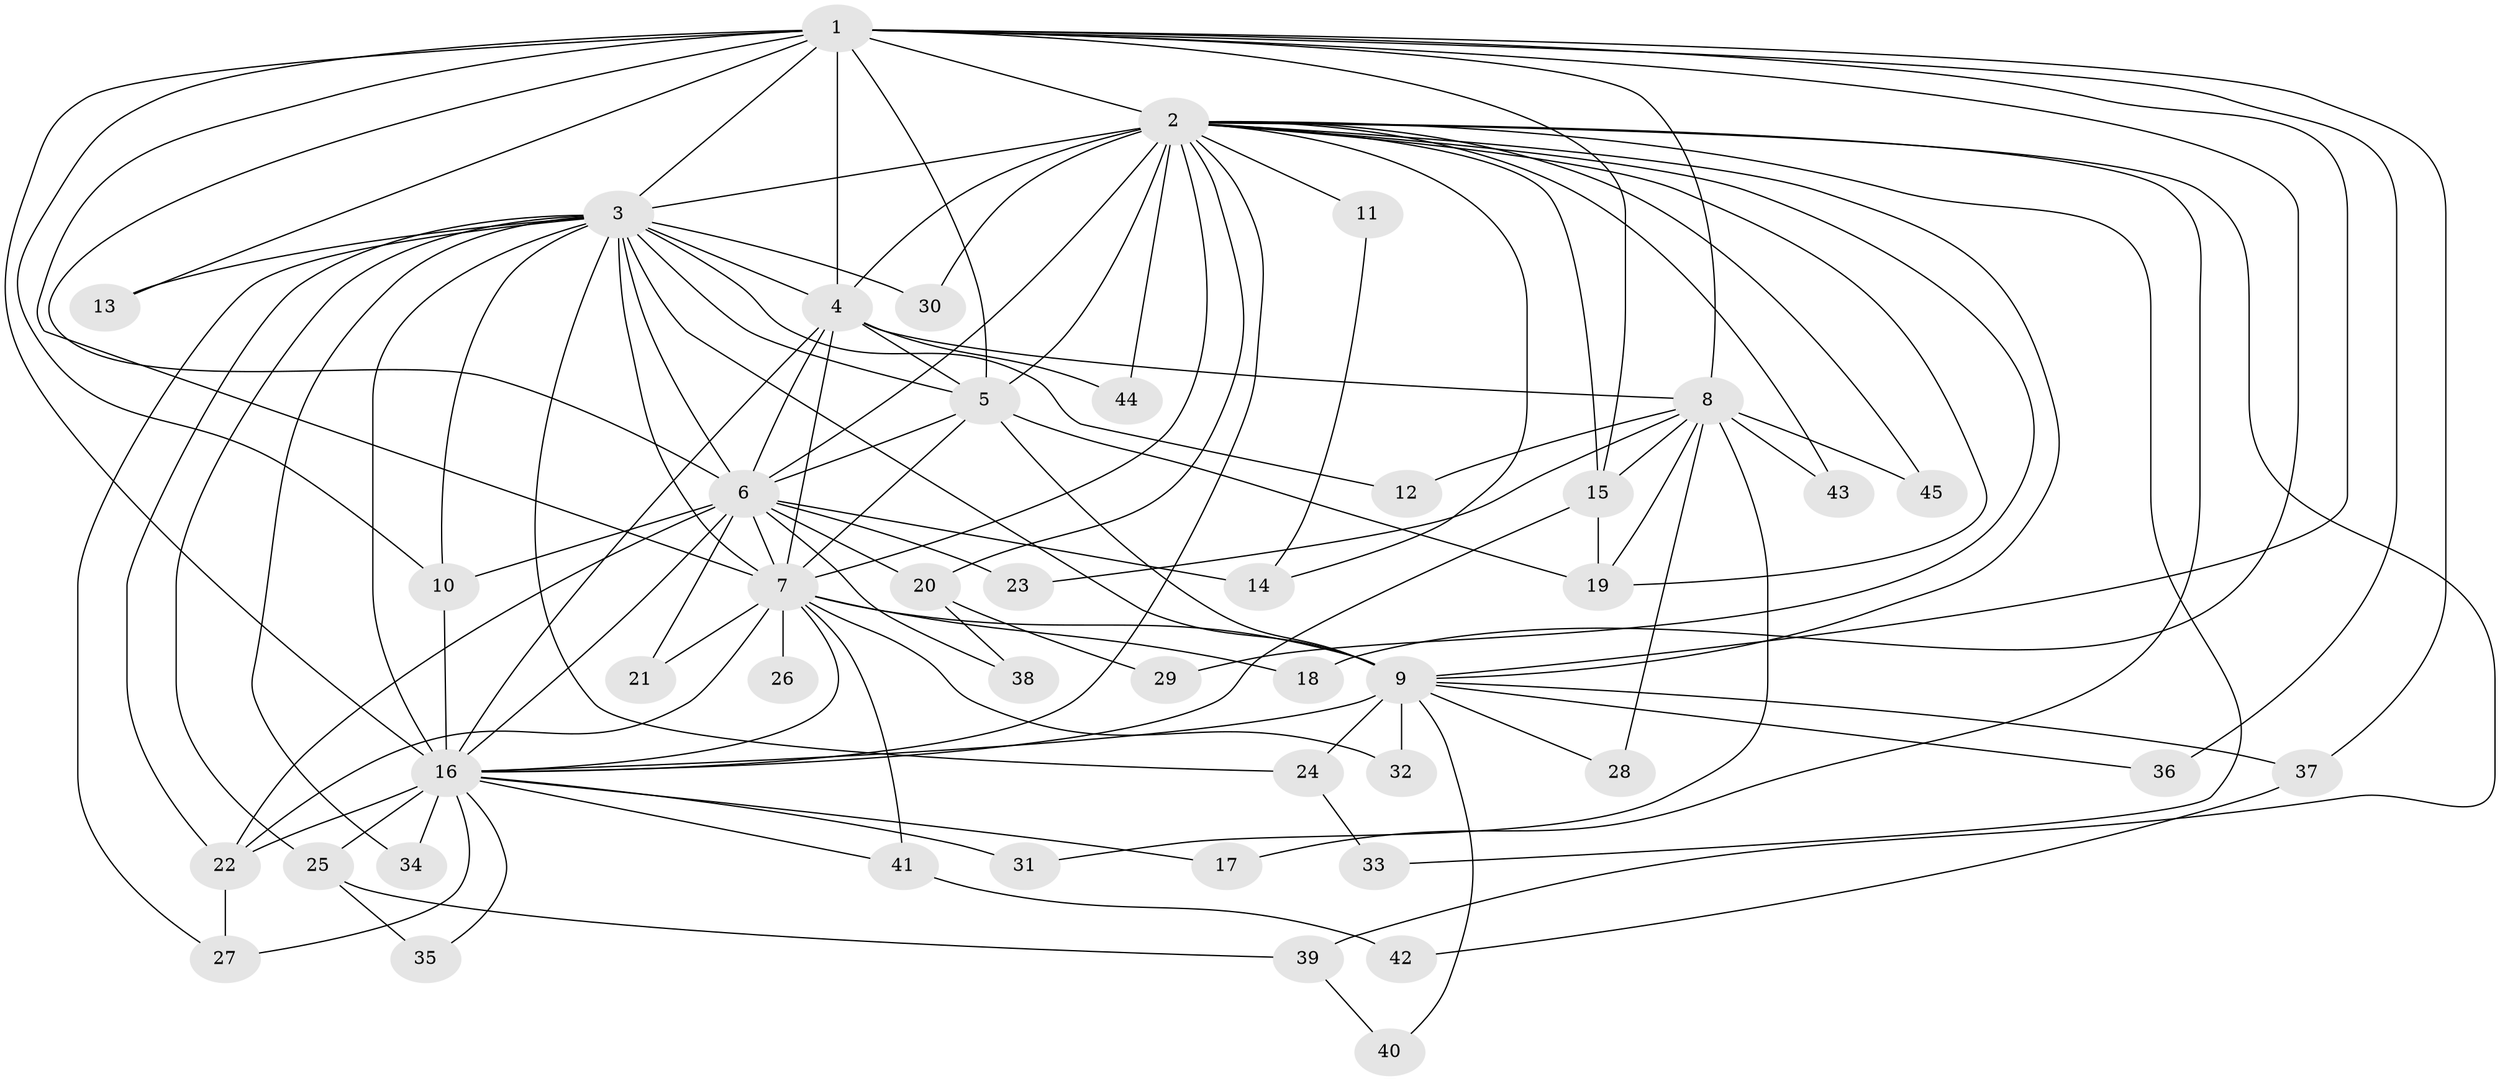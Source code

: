 // original degree distribution, {12: 0.011111111111111112, 24: 0.011111111111111112, 20: 0.044444444444444446, 19: 0.011111111111111112, 15: 0.011111111111111112, 21: 0.011111111111111112, 18: 0.011111111111111112, 11: 0.011111111111111112, 10: 0.011111111111111112, 4: 0.12222222222222222, 2: 0.5777777777777777, 3: 0.14444444444444443, 7: 0.011111111111111112, 6: 0.011111111111111112}
// Generated by graph-tools (version 1.1) at 2025/49/03/04/25 22:49:55]
// undirected, 45 vertices, 113 edges
graph export_dot {
  node [color=gray90,style=filled];
  1;
  2;
  3;
  4;
  5;
  6;
  7;
  8;
  9;
  10;
  11;
  12;
  13;
  14;
  15;
  16;
  17;
  18;
  19;
  20;
  21;
  22;
  23;
  24;
  25;
  26;
  27;
  28;
  29;
  30;
  31;
  32;
  33;
  34;
  35;
  36;
  37;
  38;
  39;
  40;
  41;
  42;
  43;
  44;
  45;
  1 -- 2 [weight=6.0];
  1 -- 3 [weight=2.0];
  1 -- 4 [weight=9.0];
  1 -- 5 [weight=1.0];
  1 -- 6 [weight=2.0];
  1 -- 7 [weight=1.0];
  1 -- 8 [weight=2.0];
  1 -- 9 [weight=2.0];
  1 -- 10 [weight=1.0];
  1 -- 13 [weight=1.0];
  1 -- 15 [weight=1.0];
  1 -- 16 [weight=2.0];
  1 -- 18 [weight=1.0];
  1 -- 36 [weight=1.0];
  1 -- 37 [weight=1.0];
  2 -- 3 [weight=4.0];
  2 -- 4 [weight=4.0];
  2 -- 5 [weight=2.0];
  2 -- 6 [weight=2.0];
  2 -- 7 [weight=2.0];
  2 -- 9 [weight=2.0];
  2 -- 11 [weight=2.0];
  2 -- 14 [weight=1.0];
  2 -- 15 [weight=2.0];
  2 -- 16 [weight=1.0];
  2 -- 17 [weight=1.0];
  2 -- 19 [weight=1.0];
  2 -- 20 [weight=3.0];
  2 -- 29 [weight=1.0];
  2 -- 30 [weight=1.0];
  2 -- 33 [weight=1.0];
  2 -- 39 [weight=1.0];
  2 -- 43 [weight=1.0];
  2 -- 44 [weight=1.0];
  2 -- 45 [weight=1.0];
  3 -- 4 [weight=4.0];
  3 -- 5 [weight=2.0];
  3 -- 6 [weight=2.0];
  3 -- 7 [weight=2.0];
  3 -- 9 [weight=2.0];
  3 -- 10 [weight=1.0];
  3 -- 12 [weight=1.0];
  3 -- 13 [weight=1.0];
  3 -- 16 [weight=8.0];
  3 -- 22 [weight=1.0];
  3 -- 24 [weight=1.0];
  3 -- 25 [weight=1.0];
  3 -- 27 [weight=1.0];
  3 -- 30 [weight=1.0];
  3 -- 34 [weight=1.0];
  4 -- 5 [weight=3.0];
  4 -- 6 [weight=3.0];
  4 -- 7 [weight=3.0];
  4 -- 8 [weight=1.0];
  4 -- 16 [weight=1.0];
  4 -- 44 [weight=1.0];
  5 -- 6 [weight=1.0];
  5 -- 7 [weight=1.0];
  5 -- 9 [weight=10.0];
  5 -- 19 [weight=1.0];
  6 -- 7 [weight=1.0];
  6 -- 10 [weight=1.0];
  6 -- 14 [weight=1.0];
  6 -- 16 [weight=1.0];
  6 -- 20 [weight=1.0];
  6 -- 21 [weight=1.0];
  6 -- 22 [weight=1.0];
  6 -- 23 [weight=1.0];
  6 -- 38 [weight=1.0];
  7 -- 9 [weight=2.0];
  7 -- 16 [weight=1.0];
  7 -- 18 [weight=1.0];
  7 -- 21 [weight=1.0];
  7 -- 22 [weight=1.0];
  7 -- 26 [weight=1.0];
  7 -- 32 [weight=1.0];
  7 -- 41 [weight=1.0];
  8 -- 12 [weight=1.0];
  8 -- 15 [weight=2.0];
  8 -- 19 [weight=1.0];
  8 -- 23 [weight=1.0];
  8 -- 28 [weight=1.0];
  8 -- 31 [weight=1.0];
  8 -- 43 [weight=1.0];
  8 -- 45 [weight=1.0];
  9 -- 16 [weight=1.0];
  9 -- 24 [weight=2.0];
  9 -- 28 [weight=1.0];
  9 -- 32 [weight=1.0];
  9 -- 36 [weight=1.0];
  9 -- 37 [weight=1.0];
  9 -- 40 [weight=1.0];
  10 -- 16 [weight=1.0];
  11 -- 14 [weight=1.0];
  15 -- 16 [weight=1.0];
  15 -- 19 [weight=2.0];
  16 -- 17 [weight=1.0];
  16 -- 22 [weight=1.0];
  16 -- 25 [weight=1.0];
  16 -- 27 [weight=1.0];
  16 -- 31 [weight=1.0];
  16 -- 34 [weight=1.0];
  16 -- 35 [weight=1.0];
  16 -- 41 [weight=1.0];
  20 -- 29 [weight=1.0];
  20 -- 38 [weight=1.0];
  22 -- 27 [weight=1.0];
  24 -- 33 [weight=1.0];
  25 -- 35 [weight=1.0];
  25 -- 39 [weight=1.0];
  37 -- 42 [weight=1.0];
  39 -- 40 [weight=1.0];
  41 -- 42 [weight=1.0];
}
